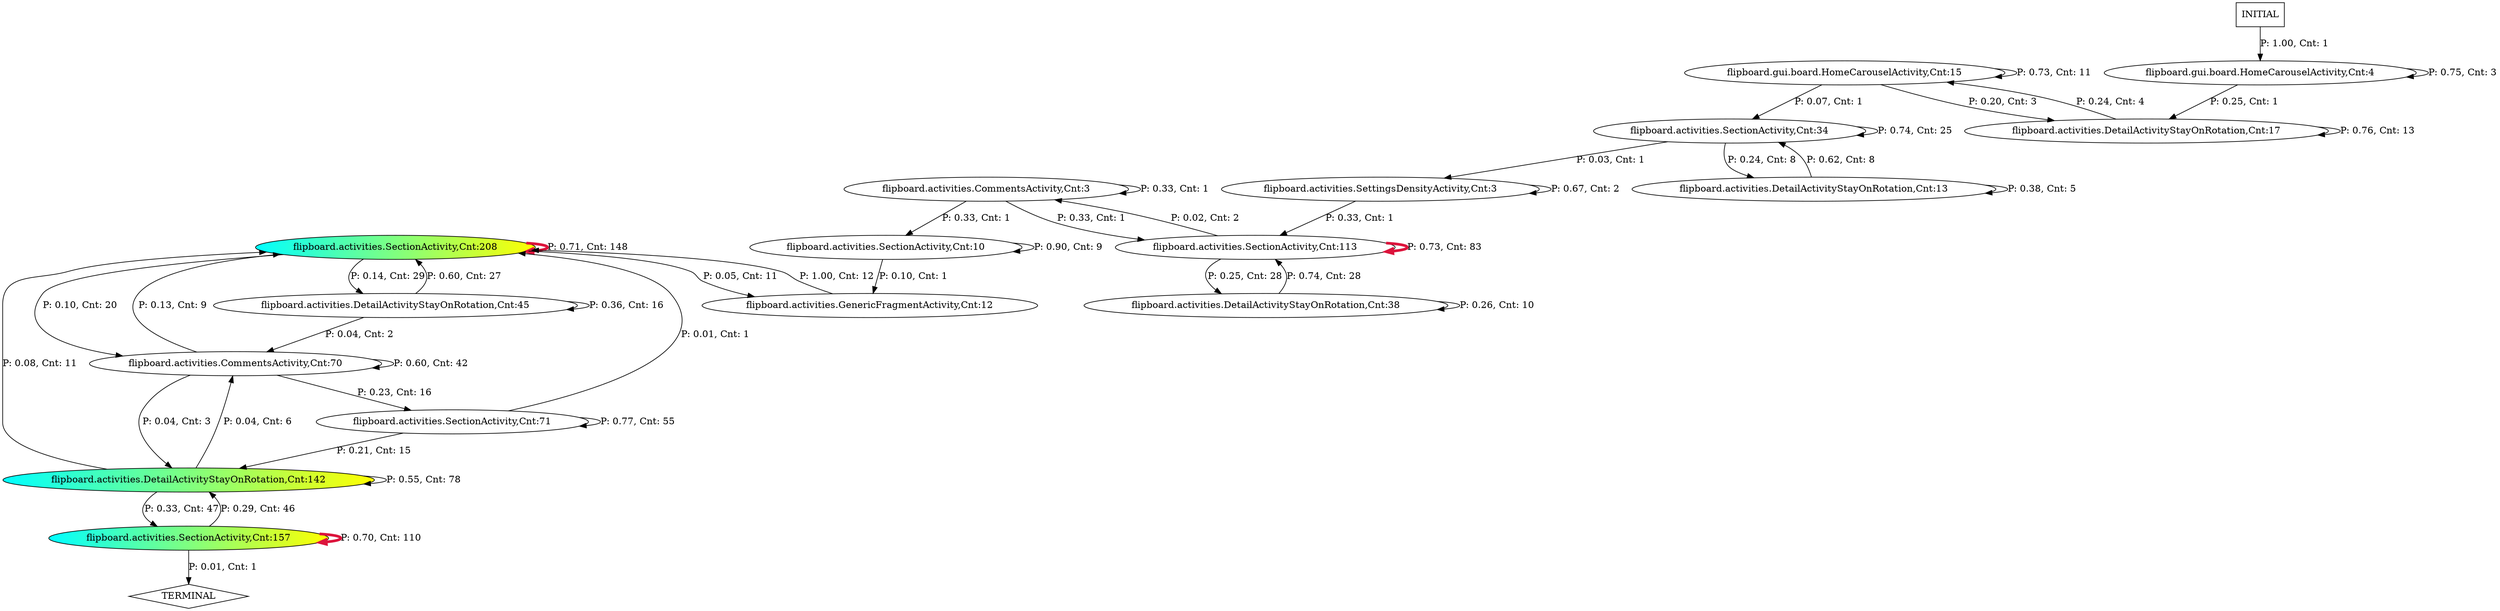 digraph G {
  13 [label="flipboard.activities.SectionActivity,Cnt:208", fillcolor="cyan:yellow", style="filled"];
  12 [label="flipboard.activities.SectionActivity,Cnt:157", fillcolor="cyan:yellow", style="filled"];
  6 [label="flipboard.activities.DetailActivityStayOnRotation,Cnt:142", fillcolor="cyan:yellow", style="filled"];
  9 [label="flipboard.activities.SectionActivity,Cnt:113"];
  11 [label="flipboard.activities.SectionActivity,Cnt:71"];
  1 [label="flipboard.activities.CommentsActivity,Cnt:70"];
  5 [label="flipboard.activities.DetailActivityStayOnRotation,Cnt:45"];
  3 [label="flipboard.activities.DetailActivityStayOnRotation,Cnt:38"];
  10 [label="flipboard.activities.SectionActivity,Cnt:34"];
  4 [label="flipboard.activities.DetailActivityStayOnRotation,Cnt:17"];
  16 [label="flipboard.gui.board.HomeCarouselActivity,Cnt:15"];
  2 [label="flipboard.activities.DetailActivityStayOnRotation,Cnt:13"];
  7 [label="flipboard.activities.GenericFragmentActivity,Cnt:12"];
  8 [label="flipboard.activities.SectionActivity,Cnt:10"];
  15 [label="flipboard.gui.board.HomeCarouselActivity,Cnt:4"];
  0 [label="flipboard.activities.CommentsActivity,Cnt:3"];
  14 [label="flipboard.activities.SettingsDensityActivity,Cnt:3"];
  17 [label="TERMINAL",shape=diamond];
  18 [label="INITIAL",shape=box];
13->13 [label="P: 0.71, Cnt: 148", color="crimson", penwidth=4];
12->12 [label="P: 0.70, Cnt: 110", color="crimson", penwidth=4];
9->9 [label="P: 0.73, Cnt: 83", color="crimson", penwidth=4];
6->6 [label="P: 0.55, Cnt: 78"];
11->11 [label="P: 0.77, Cnt: 55"];
6->12 [label="P: 0.33, Cnt: 47"];
12->6 [label="P: 0.29, Cnt: 46"];
1->1 [label="P: 0.60, Cnt: 42"];
13->5 [label="P: 0.14, Cnt: 29"];
3->9 [label="P: 0.74, Cnt: 28"];
9->3 [label="P: 0.25, Cnt: 28"];
5->13 [label="P: 0.60, Cnt: 27"];
10->10 [label="P: 0.74, Cnt: 25"];
13->1 [label="P: 0.10, Cnt: 20"];
1->11 [label="P: 0.23, Cnt: 16"];
5->5 [label="P: 0.36, Cnt: 16"];
11->6 [label="P: 0.21, Cnt: 15"];
4->4 [label="P: 0.76, Cnt: 13"];
7->13 [label="P: 1.00, Cnt: 12"];
6->13 [label="P: 0.08, Cnt: 11"];
13->7 [label="P: 0.05, Cnt: 11"];
16->16 [label="P: 0.73, Cnt: 11"];
3->3 [label="P: 0.26, Cnt: 10"];
1->13 [label="P: 0.13, Cnt: 9"];
8->8 [label="P: 0.90, Cnt: 9"];
2->10 [label="P: 0.62, Cnt: 8"];
10->2 [label="P: 0.24, Cnt: 8"];
6->1 [label="P: 0.04, Cnt: 6"];
2->2 [label="P: 0.38, Cnt: 5"];
4->16 [label="P: 0.24, Cnt: 4"];
1->6 [label="P: 0.04, Cnt: 3"];
15->15 [label="P: 0.75, Cnt: 3"];
16->4 [label="P: 0.20, Cnt: 3"];
5->1 [label="P: 0.04, Cnt: 2"];
9->0 [label="P: 0.02, Cnt: 2"];
14->14 [label="P: 0.67, Cnt: 2"];
0->0 [label="P: 0.33, Cnt: 1"];
0->8 [label="P: 0.33, Cnt: 1"];
0->9 [label="P: 0.33, Cnt: 1"];
8->7 [label="P: 0.10, Cnt: 1"];
10->14 [label="P: 0.03, Cnt: 1"];
11->13 [label="P: 0.01, Cnt: 1"];
12->17 [label="P: 0.01, Cnt: 1"];
14->9 [label="P: 0.33, Cnt: 1"];
15->4 [label="P: 0.25, Cnt: 1"];
16->10 [label="P: 0.07, Cnt: 1"];
18->15 [label="P: 1.00, Cnt: 1"];
}
